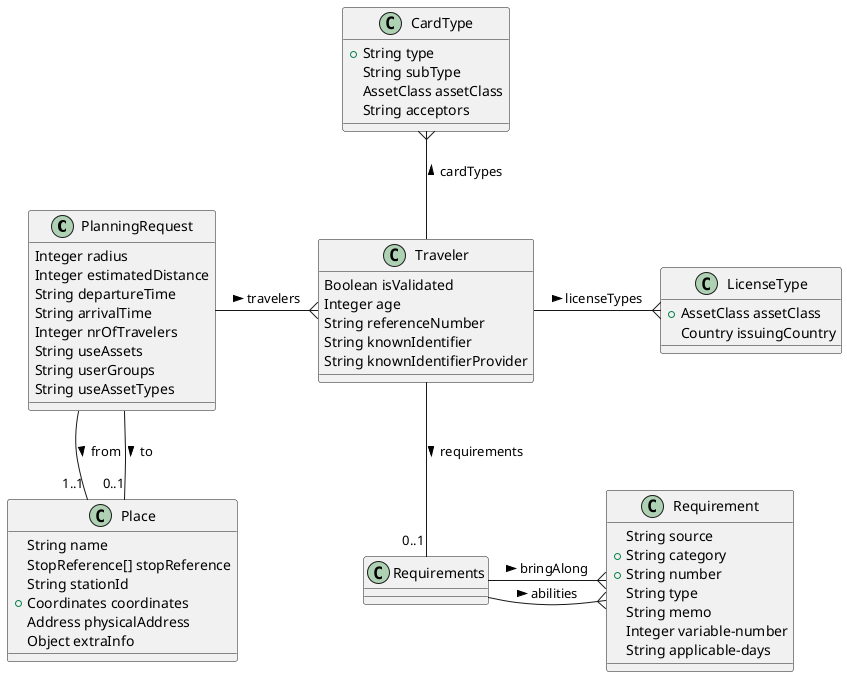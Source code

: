 @startuml generated
class PlanningRequest {
  Integer radius
  Integer estimatedDistance
  String departureTime
  String arrivalTime
  Integer nrOfTravelers
  String useAssets
  String userGroups
  String useAssetTypes
}
PlanningRequest --  "1..1" Place : from >
PlanningRequest --  "0..1" Place : to >
PlanningRequest -{ Traveler : travelers >
class Place {
  String name
  StopReference[] stopReference
  String stationId
 +Coordinates coordinates
  Address physicalAddress
  Object extraInfo
}
class Traveler {
  Boolean isValidated
  Integer age
  String referenceNumber
  String knownIdentifier
  String knownIdentifierProvider
}
Traveler -up-{ CardType : cardTypes >
Traveler -{ LicenseType : licenseTypes >
Traveler --  "0..1" Requirements : requirements >
class CardType {
 +String type
  String subType
  AssetClass assetClass
  String acceptors
}
class LicenseType {
 +AssetClass assetClass
  Country issuingCountry
}
class Requirements {
}
Requirements -{ Requirement : abilities >
Requirements -{ Requirement : bringAlong >
class Requirement {
  String source
 +String category
 +String number
  String type
  String memo
  Integer variable-number
  String applicable-days
}
@enduml
